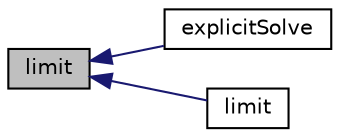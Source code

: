 digraph "limit"
{
  bgcolor="transparent";
  edge [fontname="Helvetica",fontsize="10",labelfontname="Helvetica",labelfontsize="10"];
  node [fontname="Helvetica",fontsize="10",shape=record];
  rankdir="LR";
  Node1 [label="limit",height=0.2,width=0.4,color="black", fillcolor="grey75", style="filled" fontcolor="black"];
  Node1 -> Node2 [dir="back",color="midnightblue",fontsize="10",style="solid",fontname="Helvetica"];
  Node2 [label="explicitSolve",height=0.2,width=0.4,color="black",URL="$namespaceFoam_1_1MULES.html#adcc09177637dadb5c0559fc394677707"];
  Node1 -> Node3 [dir="back",color="midnightblue",fontsize="10",style="solid",fontname="Helvetica"];
  Node3 [label="limit",height=0.2,width=0.4,color="black",URL="$namespaceFoam_1_1MULES.html#a6a4ca7f89dcf27e552f89e4a73d5a57c"];
}
